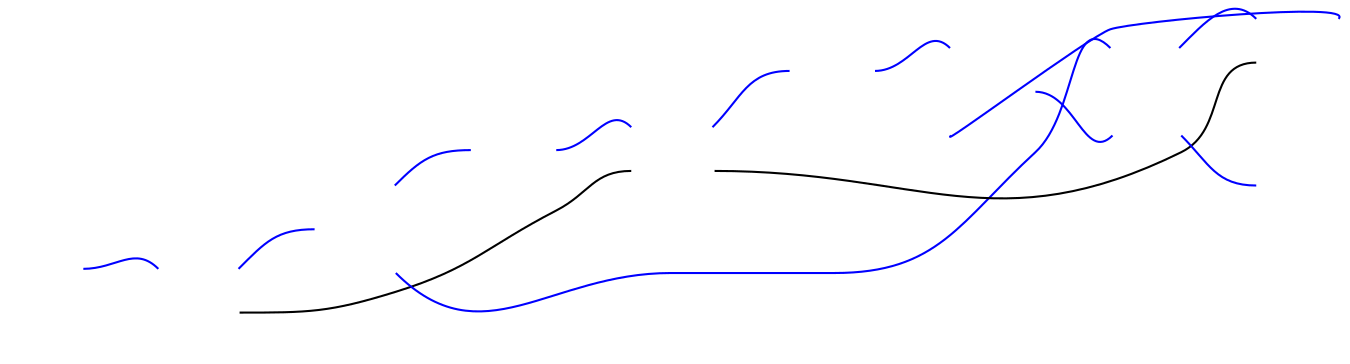 digraph graph_curve_sample31 {
	graph [_draw_="c 9 -#fffffe00 C 7 -#ffffff P 4 0 0 0 166.55 640 166.55 640 0 ",
		bb="0,0,640,166.55",
		layout=dot,
		overlap=false,
		rankdir=LR,
		ratio=fill,
		splines=true,
		xdotversion=1.7
	];
	node [label="\N"];
	edge [color=blue,
		dir=none,
		weight=2
	];
	subgraph head {
		graph [layout=dot,
			rank=source,
			rankdir=LR
		];
		1	[_draw_="c 7 -#ffffff p 4 36 62 0 62 0 21 36 21 I 0 21 36 41 43 -C:\Users\57725\Desktop\work\component\I.png ",
			color=white,
			height=0.56944,
			image="C:\Users\57725\Desktop\work\component\I.png",
			label="",
			pos="18,41.5",
			shape=box,
			width=0.5];
	}
	C1	[_draw_="c 7 -#ffffff p 4 111 41 72 41 72 0 111 0 I 72 0 39 41 43 -C:\Users\57725\Desktop\work\component\C.png ",
		color=white,
		height=0.56944,
		image="C:\Users\57725\Desktop\work\component\C.png",
		label="",
		pos="91.5,20.5",
		shape=box,
		width=0.54167];
	1:e -> C1:nw	[_draw_="c 7 -#0000ff B 4 36 41.5 52 41.5 60.69 52.81 72 41.5 ",
		pos="36,41.5 52,41.5 60.686,52.814 72,41.5"];
	S1	[_draw_="c 7 -#ffffff p 4 186 81 147 81 147 40 186 40 I 147 40 39 41 43 -C:\Users\57725\Desktop\work\component\S.png ",
		color=white,
		height=0.56944,
		image="C:\Users\57725\Desktop\work\component\S.png",
		label="",
		pos="166.5,60.5",
		shape=box,
		width=0.54167];
	C1:ne -> S1:w	[_draw_="c 7 -#0000ff B 4 110.5 41.5 123.43 54.43 128.71 60.5 147 60.5 ",
		pos="110.5,41.5 123.43,54.432 128.71,60.5 147,60.5"];
	T1	[_draw_="c 7 -#ffffff p 4 339 109 299 109 299 68 339 68 I 299 68 40 41 43 -C:\Users\57725\Desktop\work\component\T.png ",
		color=white,
		height=0.56944,
		image="C:\Users\57725\Desktop\work\component\T.png",
		label="",
		pos="319,88.5",
		shape=box,
		width=0.55556];
	C1:e -> T1:w	[_draw_="c 7 -#000000 B 7 111 20.5 144.69 20.5 153.88 21.34 186 31.5 186.84 31.77 298.12 88.5 299 88.5 ",
		color=black,
		pos="111,20.5 144.69,20.5 153.88,21.338 186,31.5 186.84,31.765 298.12,88.5 299,88.5"];
	H1	[_draw_="c 7 -#ffffff p 4 263 120 222 120 222 79 263 79 I 222 79 41 41 43 -C:\Users\57725\Desktop\work\component\H.png ",
		color=white,
		height=0.56944,
		image="C:\Users\57725\Desktop\work\component\H.png",
		label="",
		pos="242.5,99.5",
		shape=box,
		width=0.56944];
	S1:ne -> H1:w	[_draw_="c 7 -#0000ff B 4 185.5 81.5 198.29 94.29 203.91 99.5 222 99.5 ",
		pos="185.5,81.5 198.29,94.29 203.91,99.5 222,99.5"];
	E1	[_draw_="c 7 -#ffffff p 4 563 147 529 147 529 106 563 106 I 529 106 34 41 43 -C:\Users\57725\Desktop\work\component\E.png ",
		color=white,
		height=0.56944,
		image="C:\Users\57725\Desktop\work\component\E.png",
		label="",
		pos="546,126.5",
		shape=box,
		width=0.47222];
	S1:se -> E1:nw	[_draw_="c 7 -#0000ff B 13 186 39.5 227.48 -1.98 259.33 39.5 318 39.5 318 39.5 318 39.5 396.5 39.5 446.54 39.5 456.18 63.61 493 97.5 513.15 \
116.04 509.64 166.86 529 147.5 ",
		pos="186,39.5 227.48,-1.9836 259.33,39.5 318,39.5 318,39.5 318,39.5 396.5,39.5 446.54,39.5 456.18,63.612 493,97.5 513.15,116.04 509.64,\
166.86 529,147.5"];
	H1:e -> T1:nw	[_draw_="c 7 -#0000ff B 4 263 99.5 279.61 99.5 287.26 121.24 299 109.5 ",
		pos="263,99.5 279.61,99.5 287.26,121.24 299,109.5"];
	H2	[_draw_="c 7 -#ffffff p 4 416 157 375 157 375 116 416 116 I 375 116 41 41 43 -C:\Users\57725\Desktop\work\component\H.png ",
		color=white,
		height=0.56944,
		image="C:\Users\57725\Desktop\work\component\H.png",
		label="",
		pos="395.5,136.5",
		shape=box,
		width=0.56944];
	T1:ne -> H2:w	[_draw_="c 7 -#0000ff B 4 338 109.5 352.39 123.89 354.64 136.5 375 136.5 ",
		pos="338,109.5 352.39,123.89 354.64,136.5 375,136.5"];
	C2	[_draw_="c 7 -#ffffff p 4 639 161 600 161 600 120 639 120 I 600 120 39 41 43 -C:\Users\57725\Desktop\work\component\C.png ",
		color=white,
		height=0.56944,
		image="C:\Users\57725\Desktop\work\component\C.png",
		label="",
		pos="619.5,140.5",
		shape=box,
		width=0.54167];
	T1:e -> C2:w	[_draw_="c 7 -#000000 B 7 339 88.5 438.64 88.5 473.59 53.54 563 97.5 585.37 108.5 574.08 140.5 599 140.5 ",
		color=black,
		pos="339,88.5 438.64,88.5 473.59,53.538 563,97.5 585.37,108.5 574.08,140.5 599,140.5"];
	M1	[_draw_="c 7 -#ffffff p 4 493 147 452 147 452 106 493 106 I 452 106 41 41 43 -C:\Users\57725\Desktop\work\component\M.png ",
		color=white,
		height=0.56944,
		image="C:\Users\57725\Desktop\work\component\M.png",
		label="",
		pos="472.5,126.5",
		shape=box,
		width=0.56944];
	H2:e -> M1:nw	[_draw_="c 7 -#0000ff B 4 416 136.5 432.73 136.5 440.17 159.33 452 147.5 ",
		pos="416,136.5 432.73,136.5 440.17,159.33 452,147.5"];
	M1:e -> E1:sw	[_draw_="c 7 -#0000ff B 4 493 126.5 511.91 126.5 516.63 92.13 530 105.5 ",
		pos="493,126.5 511.91,126.5 516.63,92.13 530,105.5"];
	C2:ne -> M1:sw	[_draw_="c 7 -#0000ff B 7 638.5 161.5 647.11 170.11 540.57 160.29 529 156.5 519.29 153.32 445.28 98.28 452.5 105.5 ",
		pos="638.5,161.5 647.11,170.11 540.57,160.29 529,156.5 519.29,153.32 445.28,98.276 452.5,105.5"];
	E1:ne -> C2:nw	[_draw_="c 7 -#0000ff B 4 562 147.5 574.43 159.93 586.57 173.93 599 161.5 ",
		pos="562,147.5 574.43,159.93 586.57,173.93 599,161.5"];
	N1	[_draw_="c 7 -#ffffff p 4 640 102 599 102 599 61 640 61 I 599 61 41 41 43 -C:\Users\57725\Desktop\work\component\N.png ",
		color=white,
		height=0.56944,
		image="C:\Users\57725\Desktop\work\component\N.png",
		label="",
		pos="619.5,81.5",
		shape=box,
		width=0.56944];
	E1:se -> N1:w	[_draw_="c 7 -#0000ff B 4 563 105.5 576.6 91.9 579.77 81.5 599 81.5 ",
		pos="563,105.5 576.6,91.903 579.77,81.5 599,81.5"];
}
